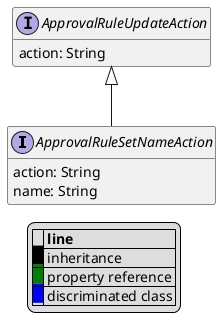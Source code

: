 @startuml

hide empty fields
hide empty methods
legend
|= |= line |
|<back:black>   </back>| inheritance |
|<back:green>   </back>| property reference |
|<back:blue>   </back>| discriminated class |
endlegend
interface ApprovalRuleSetNameAction [[ApprovalRuleSetNameAction.svg]] extends ApprovalRuleUpdateAction {
    action: String
    name: String
}
interface ApprovalRuleUpdateAction [[ApprovalRuleUpdateAction.svg]]  {
    action: String
}





@enduml
